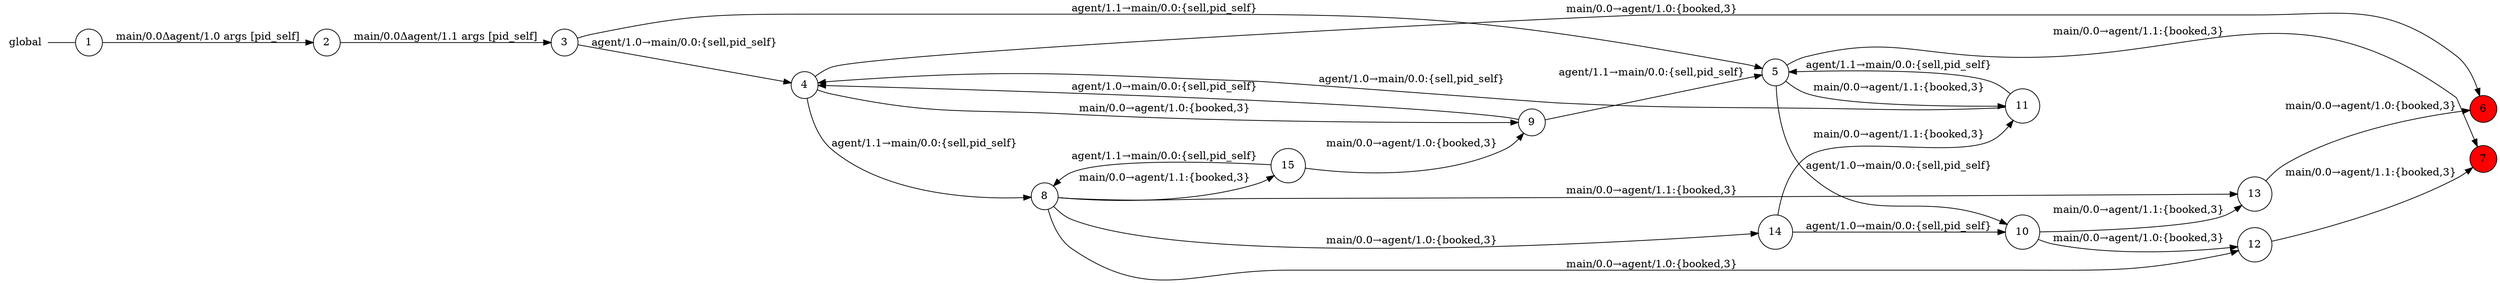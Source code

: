 digraph global {
	rankdir="LR";
	n_0 [label="global", shape="plaintext"];
	n_1 [id="14", shape=circle, label="14"];
	n_2 [id="9", shape=circle, label="9"];
	n_3 [id="8", shape=circle, label="8"];
	n_4 [id="1", shape=circle, label="1"];
	n_0 -> n_4 [arrowhead=none];
	n_5 [id="7", shape=circle, label="7", fillcolor="#FF0000FF", style=filled];
	n_6 [id="4", shape=circle, label="4"];
	n_7 [id="6", shape=circle, label="6", fillcolor="#FF0000FF", style=filled];
	n_8 [id="3", shape=circle, label="3"];
	n_9 [id="12", shape=circle, label="12"];
	n_10 [id="2", shape=circle, label="2"];
	n_11 [id="11", shape=circle, label="11"];
	n_12 [id="15", shape=circle, label="15"];
	n_13 [id="10", shape=circle, label="10"];
	n_14 [id="13", shape=circle, label="13"];
	n_15 [id="5", shape=circle, label="5"];

	n_3 -> n_12 [id="[$e|19]", label="main/0.0→agent/1.1:{booked,3}"];
	n_15 -> n_11 [id="[$e|9]", label="main/0.0→agent/1.1:{booked,3}"];
	n_11 -> n_15 [id="[$e|17]", label="agent/1.1→main/0.0:{sell,pid_self}"];
	n_2 -> n_6 [id="[$e|13]", label="agent/1.0→main/0.0:{sell,pid_self}"];
	n_9 -> n_5 [id="[$e|20]", label="main/0.0→agent/1.1:{booked,3}"];
	n_3 -> n_9 [id="[$e|10]", label="main/0.0→agent/1.0:{booked,3}"];
	n_11 -> n_6 [id="[$e|16]", label="agent/1.0→main/0.0:{sell,pid_self}"];
	n_1 -> n_11 [id="[$e|23]", label="main/0.0→agent/1.1:{booked,3}"];
	n_8 -> n_6 [id="[$e|2]", label="agent/1.0→main/0.0:{sell,pid_self}"];
	n_3 -> n_1 [id="[$e|18]", label="main/0.0→agent/1.0:{booked,3}"];
	n_6 -> n_2 [id="[$e|7]", label="main/0.0→agent/1.0:{booked,3}"];
	n_13 -> n_9 [id="[$e|14]", label="main/0.0→agent/1.0:{booked,3}"];
	n_4 -> n_10 [id="[$e|0]", label="main/0.0Δagent/1.0 args [pid_self]"];
	n_6 -> n_3 [id="[$e|6]", label="agent/1.1→main/0.0:{sell,pid_self}"];
	n_15 -> n_5 [id="[$e|5]", label="main/0.0→agent/1.1:{booked,3}"];
	n_12 -> n_2 [id="[$e|25]", label="main/0.0→agent/1.0:{booked,3}"];
	n_12 -> n_3 [id="[$e|24]", label="agent/1.1→main/0.0:{sell,pid_self}"];
	n_2 -> n_15 [id="[$e|12]", label="agent/1.1→main/0.0:{sell,pid_self}"];
	n_15 -> n_13 [id="[$e|8]", label="agent/1.0→main/0.0:{sell,pid_self}"];
	n_10 -> n_8 [id="[$e|1]", label="main/0.0Δagent/1.1 args [pid_self]"];
	n_3 -> n_14 [id="[$e|11]", label="main/0.0→agent/1.1:{booked,3}"];
	n_8 -> n_15 [id="[$e|3]", label="agent/1.1→main/0.0:{sell,pid_self}"];
	n_1 -> n_13 [id="[$e|22]", label="agent/1.0→main/0.0:{sell,pid_self}"];
	n_13 -> n_14 [id="[$e|15]", label="main/0.0→agent/1.1:{booked,3}"];
	n_14 -> n_7 [id="[$e|21]", label="main/0.0→agent/1.0:{booked,3}"];
	n_6 -> n_7 [id="[$e|4]", label="main/0.0→agent/1.0:{booked,3}"];
}
